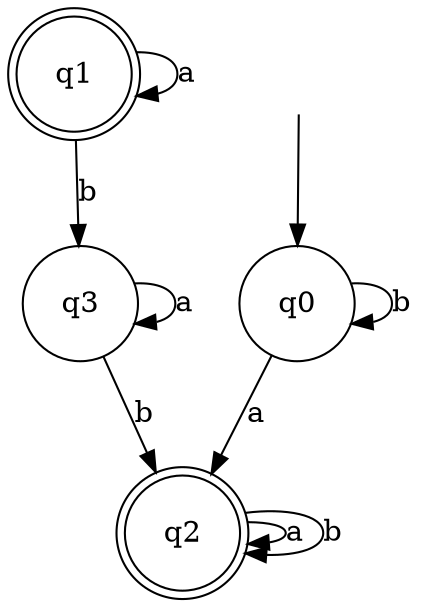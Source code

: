 digraph Automaton {

q0 [shape = circle, label=<<TABLE BORDER="0" CELLBORDER="0" CELLSPACING="0"><TR><TD>q0</TD></TR></TABLE>>];

q2 [shape = doublecircle, label=<<TABLE BORDER="0" CELLBORDER="0" CELLSPACING="0"><TR><TD>q2</TD></TR></TABLE>>];

_nil [style = invis, label=<<TABLE BORDER="0" CELLBORDER="" CELLSPACING="0"><TR><TD>_nil</TD></TR></TABLE>>];

q1 [shape = doublecircle, label=<<TABLE BORDER="0" CELLBORDER="0" CELLSPACING="0"><TR><TD>q1</TD></TR></TABLE>>];

q3 [shape = circle, label=<<TABLE BORDER="0" CELLBORDER="0" CELLSPACING="0"><TR><TD>q3</TD></TR></TABLE>>];

q0->q0 [label="b"];

q3->q3 [label="a"];

q3->q2 [label="b"];

_nil -> q0 [];

q1->q3 [label="b"];

q1->q1 [label="a"];

q2->q2 [label="a"];

q2->q2 [label="b"];

q0->q2 [label="a"];

}
